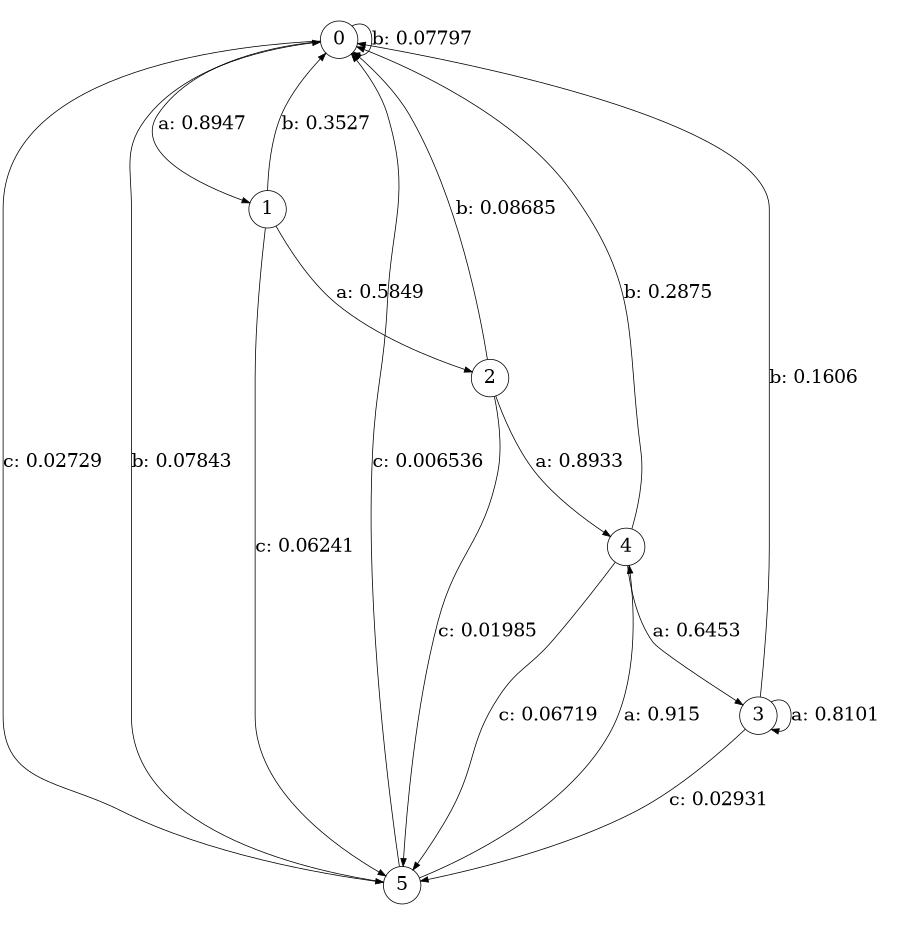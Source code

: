 digraph "d1-400nw-t0-cen-SML" {
size = "6,8.5";
ratio = "fill";
node [shape = circle];
node [fontsize = 24];
edge [fontsize = 24];
0 -> 1 [label = "a: 0.8947   "];
0 -> 0 [label = "b: 0.07797  "];
0 -> 5 [label = "c: 0.02729  "];
1 -> 2 [label = "a: 0.5849   "];
1 -> 0 [label = "b: 0.3527   "];
1 -> 5 [label = "c: 0.06241  "];
2 -> 4 [label = "a: 0.8933   "];
2 -> 0 [label = "b: 0.08685  "];
2 -> 5 [label = "c: 0.01985  "];
3 -> 3 [label = "a: 0.8101   "];
3 -> 0 [label = "b: 0.1606   "];
3 -> 5 [label = "c: 0.02931  "];
4 -> 3 [label = "a: 0.6453   "];
4 -> 0 [label = "b: 0.2875   "];
4 -> 5 [label = "c: 0.06719  "];
5 -> 4 [label = "a: 0.915    "];
5 -> 0 [label = "b: 0.07843  "];
5 -> 0 [label = "c: 0.006536  "];
}